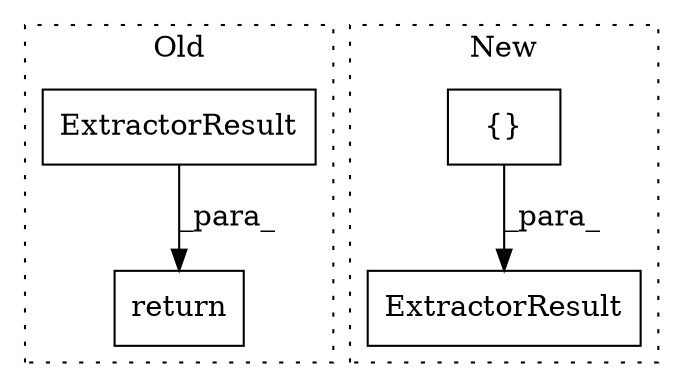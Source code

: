 digraph G {
subgraph cluster0 {
1 [label="ExtractorResult" a="32" s="6307,6412" l="16,1" shape="box"];
3 [label="return" a="41" s="6300" l="7" shape="box"];
label = "Old";
style="dotted";
}
subgraph cluster1 {
2 [label="ExtractorResult" a="32" s="6312,6363" l="16,1" shape="box"];
4 [label="{}" a="4" s="6337,6348" l="1,1" shape="box"];
label = "New";
style="dotted";
}
1 -> 3 [label="_para_"];
4 -> 2 [label="_para_"];
}